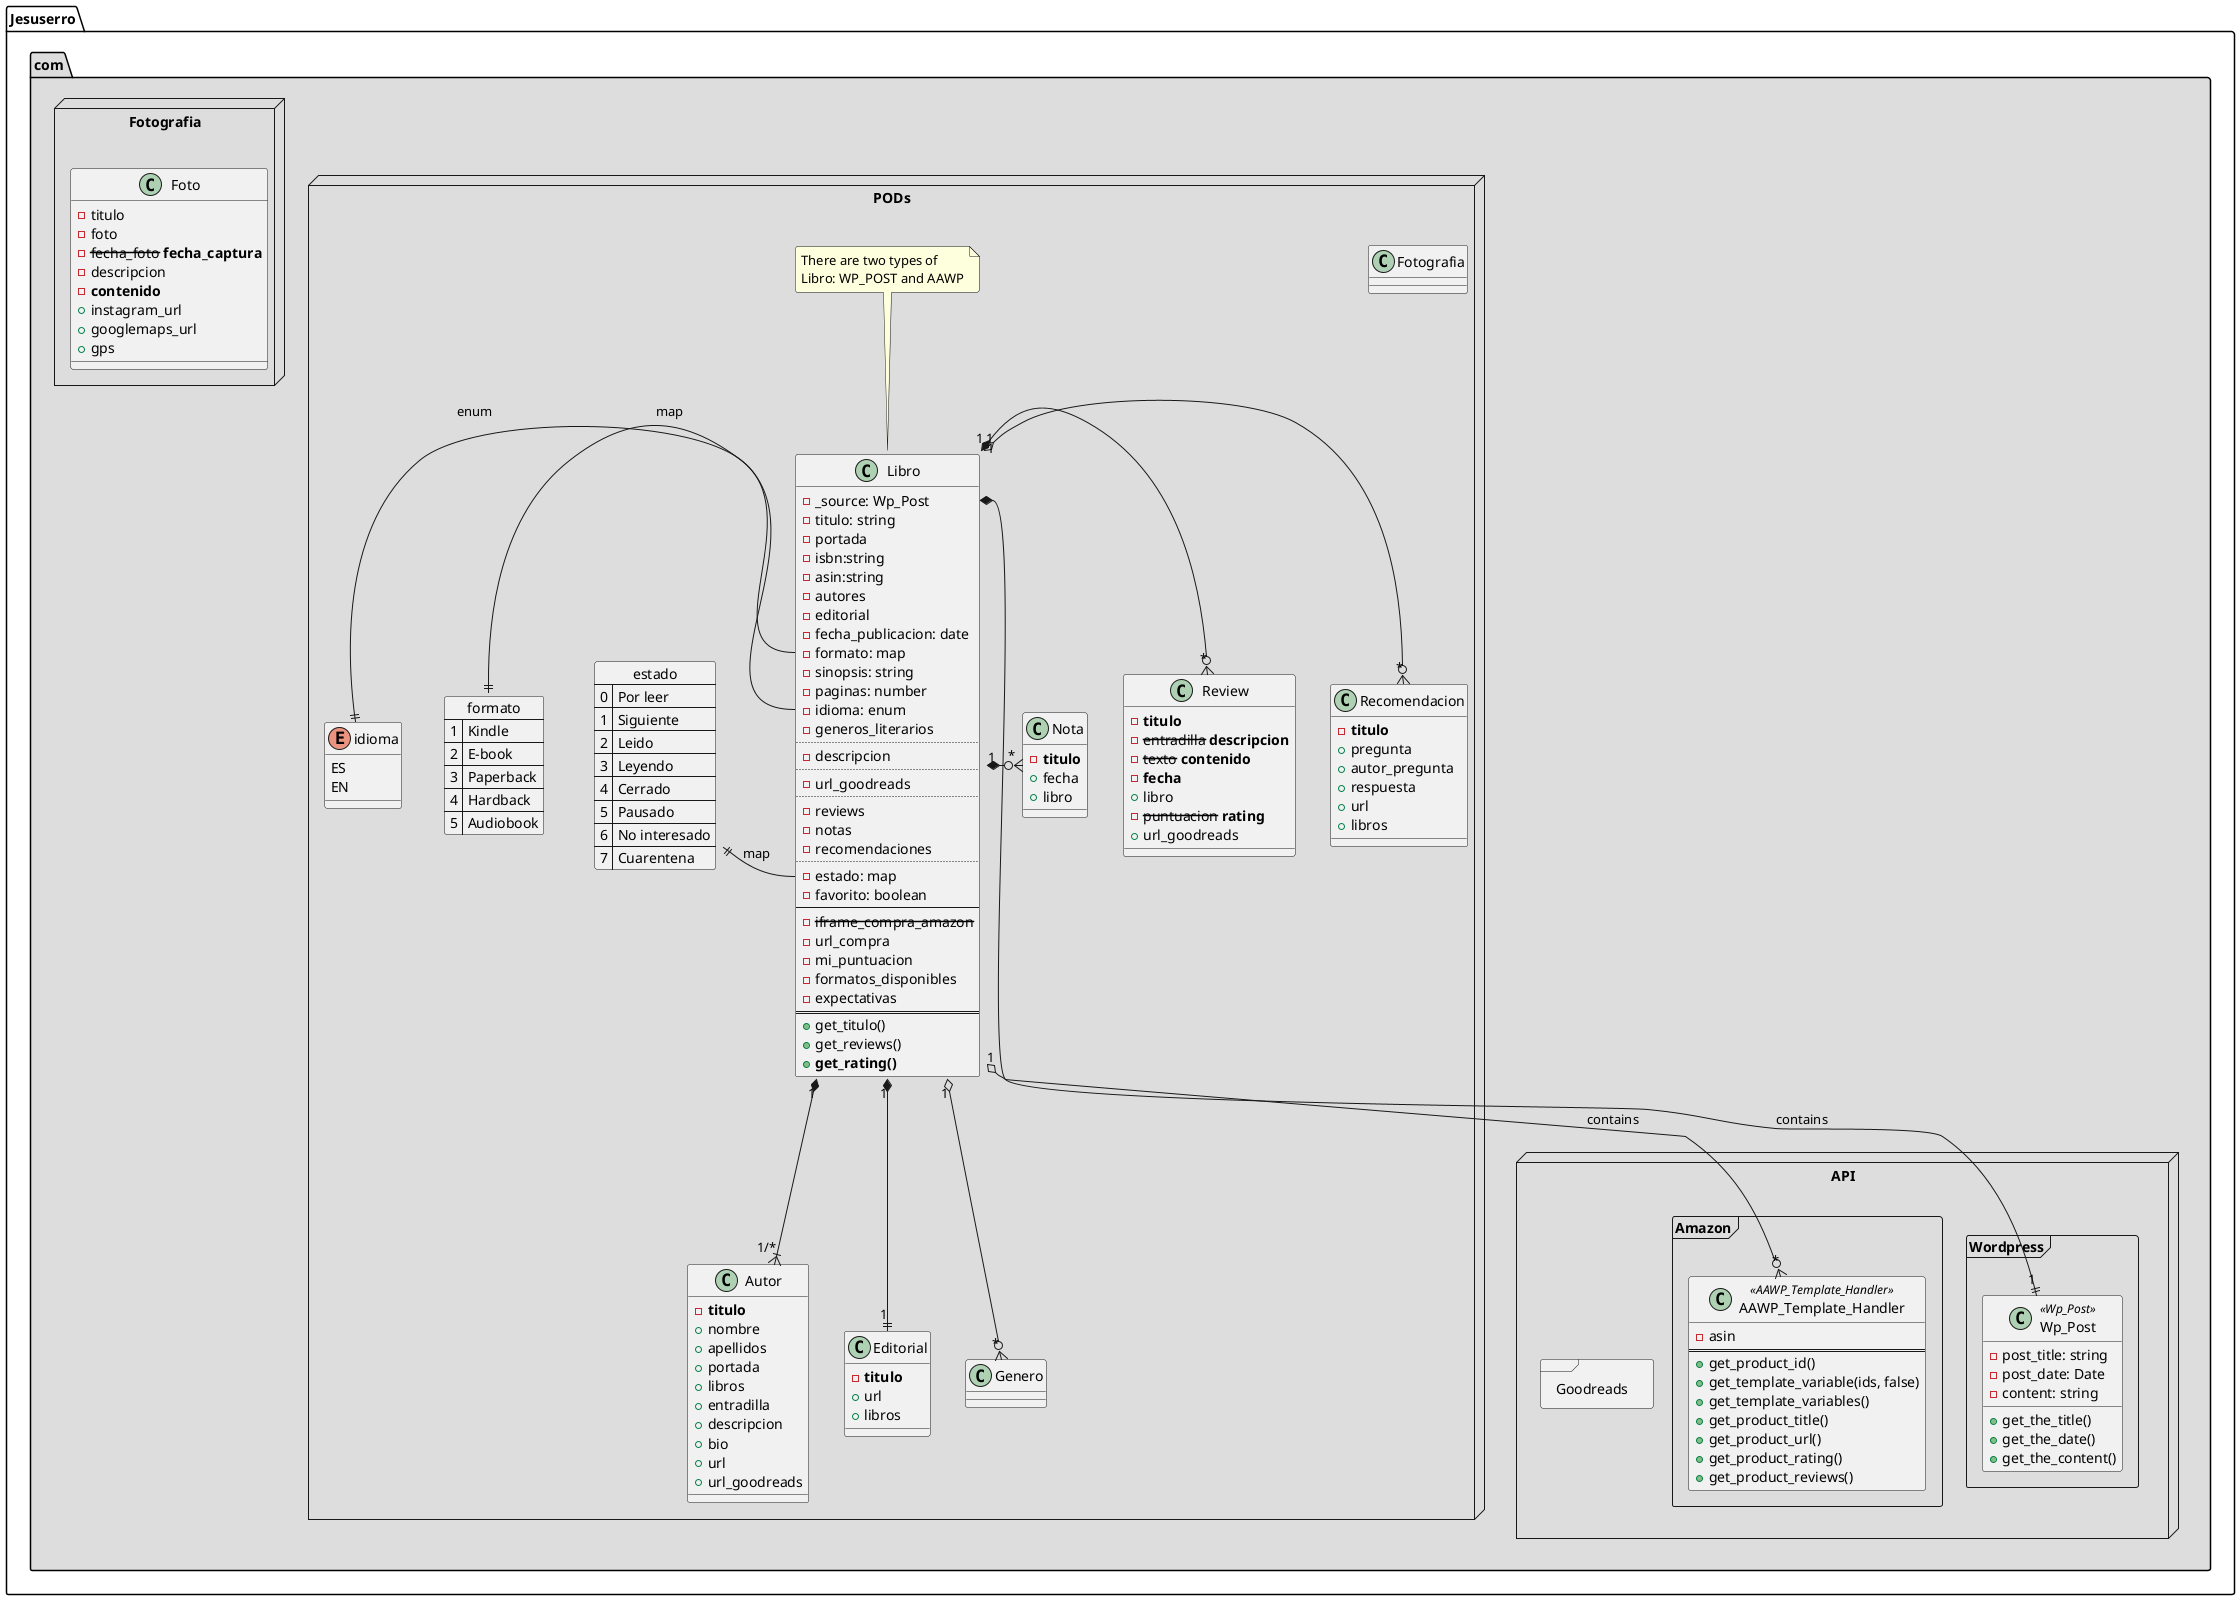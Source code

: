@startuml
' https://www.codeproject.com/Articles/1278703/UML-Made-Easy-with-PlantUML-VS-Code
' java -jar ~/.vscode/extensions/jebbs.plantuml-2.13.14/plantuml.jar -verbose *.plantuml ../out/index.plantuml
' https://plantuml.com/es/component-diagram
' https://plantuml.com/es/ie-diagram



' skinparam Style strictuml
skinparam SequenceMessageAlignment center
skinparam backgroundColor #FFFFFF
skinparam roundcorner 5

package "Jesuserro.com" #DDDDDD 
{
    node "API" as n1 {
        frame Amazon {
            class AAWP_Template_Handler <<AAWP_Template_Handler>>{
                - asin
                ==
                + get_product_id()
                + get_template_variable(ids, false)
                + get_template_variables()
                + get_product_title()
                + get_product_url()
                + get_product_rating()
                + get_product_reviews()
            }
        }
        frame Wordpress {
            class Wp_Post <<Wp_Post>>{
                - post_title: string
                - post_date: Date
                - content: string
                + get_the_title()
                + get_the_date()
                + get_the_content()
            }
        }
        frame Goodreads {
            
        }
    }
    
    node "PODs" {

        enum idioma {
            ES
            EN
        }

        map formato {
            1 => Kindle
            2 => E-book
            3 => Paperback
            4 => Hardback
            5 => Audiobook
        }
        map estado {
            0 => Por leer
            1 => Siguiente
            2 => Leido
            3 => Leyendo
            4 => Cerrado
            5 => Pausado
            6 => No interesado
            7 => Cuarentena
        }

        class Libro {
            - _source: Wp_Post
            - titulo: string
            - portada
            - isbn:string
            - asin:string
            - autores
            - editorial
            - fecha_publicacion: date
            - formato: map
            - sinopsis: string
            - paginas: number
            - idioma: enum
            - generos_literarios
            ..
            - descripcion
            ..
            - url_goodreads
            ..
            - reviews
            - notas
            - recomendaciones
            ..
            - estado: map
            - favorito: boolean 
            --
            - <strike>iframe_compra_amazon</strike> 
            - url_compra 
            - mi_puntuacion 
            - formatos_disponibles 
            - expectativas
            ==
            + get_titulo() 
            + get_reviews()
            + <b>get_rating()</b> 
        }
        
        note top of Libro 
            There are two types of 
            Libro: WP_POST and AAWP
        end note

        Libro "1" *-o{ "*" Review
        Libro "1" *-o{ "*" Nota
        Libro "1" o-o{ "*" Recomendacion
        Libro "1" *--down|{ "1/*" Autor
        Libro "1" *--down|| "1" Editorial
        Libro "1" o--downo{ "*" Genero
        Libro::_source "1" *--|| "1" Wp_Post: contains
        Libro "1" o--o{ "*" AAWP_Template_Handler: contains

        Libro::estado --left|| estado : map
        Libro::formato --left|| formato : map
        Libro::idioma --left|| idioma : enum

        Fotografia -up[hidden]-> n1

        class Review {
            - <b>titulo</b>
            - <strike>entradilla</strike> <b>descripcion</b>
            - <strike>texto</strike> <b>contenido</b>
            - <b>fecha</b>
            + libro
            - <strike>puntuacion</strike> <b>rating</b>
            + url_goodreads
        }

        class Nota {
            - <b>titulo</b>
            + fecha
            + libro
        }

        class Recomendacion {
            - <b>titulo</b>
            + pregunta
            + autor_pregunta
            + respuesta
            + url
            + libros
        }

        class Autor{
            - <b>titulo</b>
            + nombre
            + apellidos
            + portada
            + libros
            + entradilla
            + descripcion
            + bio
            + url
            + url_goodreads
        }

        class Editorial{
            - <b>titulo</b>
            + url
            + libros
        }

        class Genero{
            
        }
    }

    node Fotografia{
        class Foto{
            - titulo
            - foto
            - <strike>fecha_foto</strike> <b>fecha_captura</b>
            - descripcion
            - <b>contenido</b>
            + instagram_url
            + googlemaps_url
            + gps
        }
    }
}
@enduml